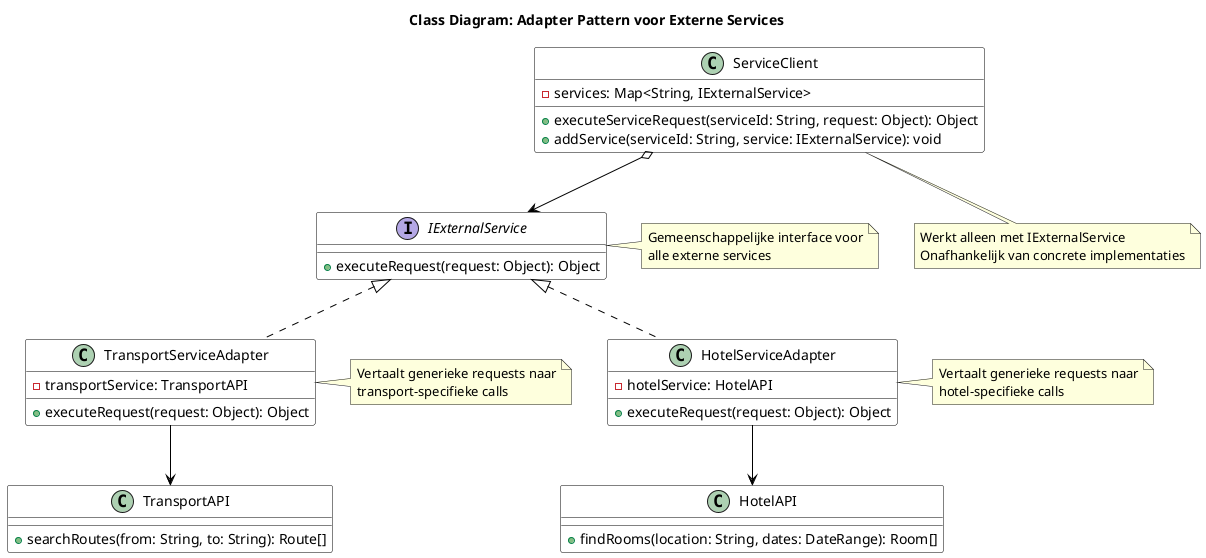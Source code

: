 @startuml "Adapter Pattern - Externe Service Architectuur"

skinparam class {
  BackgroundColor White
  BorderColor Black
  ArrowColor Black
}

title "Class Diagram: Adapter Pattern voor Externe Services"

' Target interface
interface IExternalService {
  + executeRequest(request: Object): Object
}

' Concrete adapters
class TransportServiceAdapter implements IExternalService {
  - transportService: TransportAPI
  + executeRequest(request: Object): Object
}

class HotelServiceAdapter implements IExternalService {
  - hotelService: HotelAPI
  + executeRequest(request: Object): Object
}

' External services (Adaptees)
class TransportAPI {
  + searchRoutes(from: String, to: String): Route[]
}

class HotelAPI {
  + findRooms(location: String, dates: DateRange): Room[]
}

' Client
class ServiceClient {
  - services: Map<String, IExternalService>
  + executeServiceRequest(serviceId: String, request: Object): Object
  + addService(serviceId: String, service: IExternalService): void
}

' Relationships
ServiceClient o--> IExternalService
TransportServiceAdapter --> TransportAPI
HotelServiceAdapter --> HotelAPI

' Notes
note right of IExternalService
  Gemeenschappelijke interface voor
  alle externe services
end note

note right of TransportServiceAdapter
  Vertaalt generieke requests naar
  transport-specifieke calls
end note

note right of HotelServiceAdapter
  Vertaalt generieke requests naar
  hotel-specifieke calls
end note

note bottom of ServiceClient
  Werkt alleen met IExternalService
  Onafhankelijk van concrete implementaties
end note

@enduml 